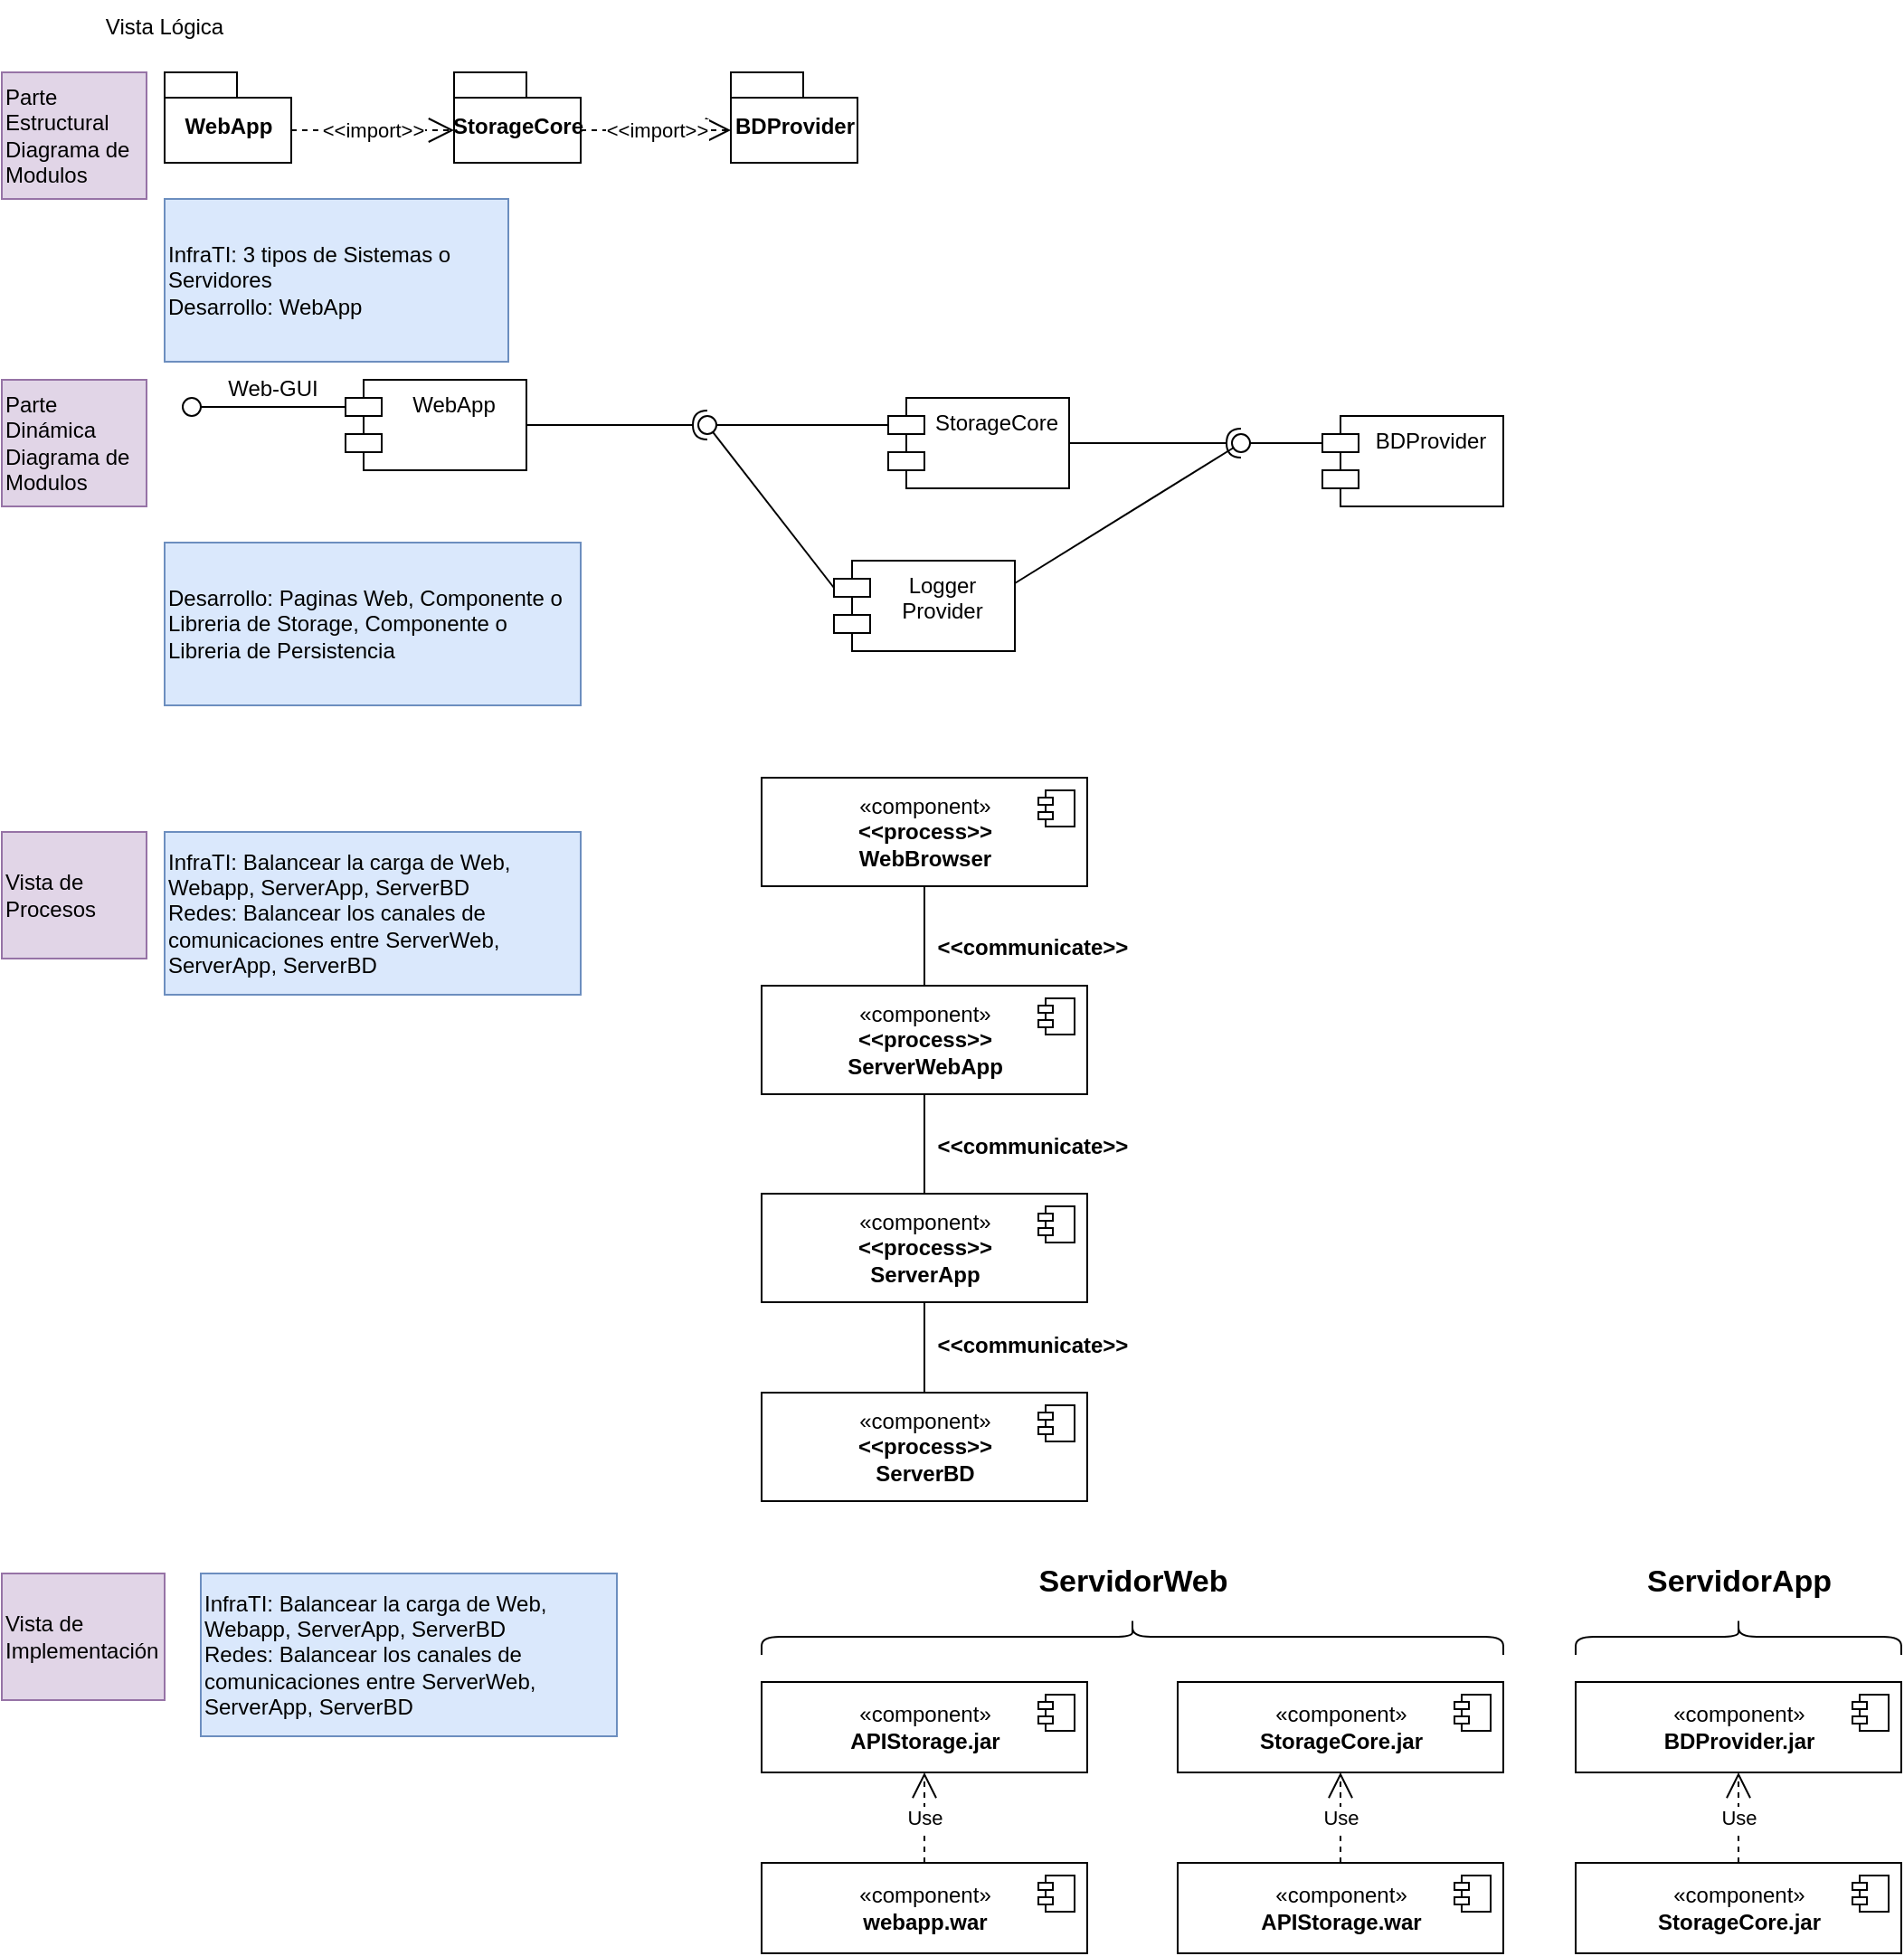 <mxfile version="20.3.7" type="device"><diagram id="VrS3AXrRgCxmbk2wjC0r" name="Página-1"><mxGraphModel dx="924" dy="393" grid="1" gridSize="10" guides="1" tooltips="1" connect="1" arrows="1" fold="1" page="1" pageScale="1" pageWidth="827" pageHeight="1169" math="0" shadow="0"><root><mxCell id="0"/><mxCell id="1" parent="0"/><mxCell id="zn4TOYktsXlcLtezzBeB-1" value="Parte Estructural&lt;br&gt;Diagrama de Modulos" style="text;html=1;strokeColor=#9673a6;fillColor=#e1d5e7;align=left;verticalAlign=middle;whiteSpace=wrap;rounded=0;" vertex="1" parent="1"><mxGeometry x="10" y="50" width="80" height="70" as="geometry"/></mxCell><mxCell id="zn4TOYktsXlcLtezzBeB-4" value="Vista Lógica" style="text;html=1;strokeColor=none;fillColor=none;align=center;verticalAlign=middle;whiteSpace=wrap;rounded=0;" vertex="1" parent="1"><mxGeometry x="10" y="10" width="180" height="30" as="geometry"/></mxCell><mxCell id="zn4TOYktsXlcLtezzBeB-5" value="WebApp" style="shape=folder;fontStyle=1;spacingTop=10;tabWidth=40;tabHeight=14;tabPosition=left;html=1;" vertex="1" parent="1"><mxGeometry x="100" y="50" width="70" height="50" as="geometry"/></mxCell><mxCell id="zn4TOYktsXlcLtezzBeB-6" value="StorageCore" style="shape=folder;fontStyle=1;spacingTop=10;tabWidth=40;tabHeight=14;tabPosition=left;html=1;" vertex="1" parent="1"><mxGeometry x="260" y="50" width="70" height="50" as="geometry"/></mxCell><mxCell id="zn4TOYktsXlcLtezzBeB-7" value="BDProvider" style="shape=folder;fontStyle=1;spacingTop=10;tabWidth=40;tabHeight=14;tabPosition=left;html=1;" vertex="1" parent="1"><mxGeometry x="413" y="50" width="70" height="50" as="geometry"/></mxCell><mxCell id="zn4TOYktsXlcLtezzBeB-8" value="&amp;lt;&amp;lt;import&amp;gt;&amp;gt;" style="endArrow=open;endSize=12;dashed=1;html=1;rounded=0;exitX=0;exitY=0;exitDx=70;exitDy=32;exitPerimeter=0;entryX=0;entryY=0;entryDx=0;entryDy=32;entryPerimeter=0;" edge="1" parent="1" source="zn4TOYktsXlcLtezzBeB-5" target="zn4TOYktsXlcLtezzBeB-6"><mxGeometry width="160" relative="1" as="geometry"><mxPoint x="160" y="100" as="sourcePoint"/><mxPoint x="320" y="100" as="targetPoint"/></mxGeometry></mxCell><mxCell id="zn4TOYktsXlcLtezzBeB-9" value="&amp;lt;&amp;lt;import&amp;gt;&amp;gt;" style="endArrow=open;endSize=12;dashed=1;html=1;rounded=0;exitX=0;exitY=0;exitDx=70;exitDy=32;exitPerimeter=0;entryX=0;entryY=0;entryDx=0;entryDy=32;entryPerimeter=0;" edge="1" parent="1" source="zn4TOYktsXlcLtezzBeB-6" target="zn4TOYktsXlcLtezzBeB-7"><mxGeometry width="160" relative="1" as="geometry"><mxPoint x="160" y="100" as="sourcePoint"/><mxPoint x="320" y="100" as="targetPoint"/></mxGeometry></mxCell><mxCell id="zn4TOYktsXlcLtezzBeB-10" value="InfraTI: 3 tipos de Sistemas o Servidores&lt;br&gt;Desarrollo: WebApp" style="text;html=1;strokeColor=#6c8ebf;fillColor=#dae8fc;align=left;verticalAlign=middle;whiteSpace=wrap;rounded=0;" vertex="1" parent="1"><mxGeometry x="100" y="120" width="190" height="90" as="geometry"/></mxCell><mxCell id="zn4TOYktsXlcLtezzBeB-12" value="Parte Dinámica&lt;br&gt;Diagrama de Modulos" style="text;html=1;strokeColor=#9673a6;fillColor=#e1d5e7;align=left;verticalAlign=middle;whiteSpace=wrap;rounded=0;" vertex="1" parent="1"><mxGeometry x="10" y="220" width="80" height="70" as="geometry"/></mxCell><mxCell id="zn4TOYktsXlcLtezzBeB-13" value="" style="rounded=0;orthogonalLoop=1;jettySize=auto;html=1;endArrow=none;endFill=0;sketch=0;sourcePerimeterSpacing=0;targetPerimeterSpacing=0;exitX=0;exitY=0;exitDx=0;exitDy=15;exitPerimeter=0;" edge="1" target="zn4TOYktsXlcLtezzBeB-15" parent="1" source="zn4TOYktsXlcLtezzBeB-16"><mxGeometry relative="1" as="geometry"><mxPoint x="190" y="235" as="sourcePoint"/></mxGeometry></mxCell><mxCell id="zn4TOYktsXlcLtezzBeB-15" value="" style="ellipse;whiteSpace=wrap;html=1;align=center;aspect=fixed;resizable=0;points=[];outlineConnect=0;sketch=0;" vertex="1" parent="1"><mxGeometry x="110" y="230" width="10" height="10" as="geometry"/></mxCell><mxCell id="zn4TOYktsXlcLtezzBeB-16" value="WebApp" style="shape=module;align=left;spacingLeft=20;align=center;verticalAlign=top;" vertex="1" parent="1"><mxGeometry x="200" y="220" width="100" height="50" as="geometry"/></mxCell><mxCell id="zn4TOYktsXlcLtezzBeB-17" value="Web-GUI" style="text;html=1;strokeColor=none;fillColor=none;align=center;verticalAlign=middle;whiteSpace=wrap;rounded=0;" vertex="1" parent="1"><mxGeometry x="130" y="210" width="60" height="30" as="geometry"/></mxCell><mxCell id="zn4TOYktsXlcLtezzBeB-18" value="" style="rounded=0;orthogonalLoop=1;jettySize=auto;html=1;endArrow=none;endFill=0;sketch=0;sourcePerimeterSpacing=0;targetPerimeterSpacing=0;exitX=0;exitY=0;exitDx=0;exitDy=15;exitPerimeter=0;" edge="1" target="zn4TOYktsXlcLtezzBeB-20" parent="1" source="zn4TOYktsXlcLtezzBeB-21"><mxGeometry relative="1" as="geometry"><mxPoint x="400" y="300" as="sourcePoint"/></mxGeometry></mxCell><mxCell id="zn4TOYktsXlcLtezzBeB-19" value="" style="rounded=0;orthogonalLoop=1;jettySize=auto;html=1;endArrow=halfCircle;endFill=0;entryX=0.5;entryY=0.5;endSize=6;strokeWidth=1;sketch=0;exitX=1;exitY=0.5;exitDx=0;exitDy=0;" edge="1" target="zn4TOYktsXlcLtezzBeB-20" parent="1" source="zn4TOYktsXlcLtezzBeB-16"><mxGeometry relative="1" as="geometry"><mxPoint x="420" y="245" as="sourcePoint"/></mxGeometry></mxCell><mxCell id="zn4TOYktsXlcLtezzBeB-20" value="" style="ellipse;whiteSpace=wrap;html=1;align=center;aspect=fixed;resizable=0;points=[];outlineConnect=0;sketch=0;" vertex="1" parent="1"><mxGeometry x="395" y="240" width="10" height="10" as="geometry"/></mxCell><mxCell id="zn4TOYktsXlcLtezzBeB-21" value="StorageCore" style="shape=module;align=left;spacingLeft=20;align=center;verticalAlign=top;" vertex="1" parent="1"><mxGeometry x="500" y="230" width="100" height="50" as="geometry"/></mxCell><mxCell id="zn4TOYktsXlcLtezzBeB-22" value="" style="rounded=0;orthogonalLoop=1;jettySize=auto;html=1;endArrow=none;endFill=0;sketch=0;sourcePerimeterSpacing=0;targetPerimeterSpacing=0;exitX=0;exitY=0;exitDx=0;exitDy=15;exitPerimeter=0;" edge="1" target="zn4TOYktsXlcLtezzBeB-20" parent="1" source="zn4TOYktsXlcLtezzBeB-25"><mxGeometry relative="1" as="geometry"><mxPoint x="400" y="310" as="sourcePoint"/></mxGeometry></mxCell><mxCell id="zn4TOYktsXlcLtezzBeB-25" value="Logger&#10;Provider" style="shape=module;align=left;spacingLeft=20;align=center;verticalAlign=top;" vertex="1" parent="1"><mxGeometry x="470" y="320" width="100" height="50" as="geometry"/></mxCell><mxCell id="zn4TOYktsXlcLtezzBeB-26" value="" style="rounded=0;orthogonalLoop=1;jettySize=auto;html=1;endArrow=none;endFill=0;sketch=0;sourcePerimeterSpacing=0;targetPerimeterSpacing=0;exitX=0;exitY=0;exitDx=0;exitDy=15;exitPerimeter=0;" edge="1" target="zn4TOYktsXlcLtezzBeB-28" parent="1" source="zn4TOYktsXlcLtezzBeB-29"><mxGeometry relative="1" as="geometry"><mxPoint x="690" y="295" as="sourcePoint"/></mxGeometry></mxCell><mxCell id="zn4TOYktsXlcLtezzBeB-27" value="" style="rounded=0;orthogonalLoop=1;jettySize=auto;html=1;endArrow=halfCircle;endFill=0;entryX=0.5;entryY=0.5;endSize=6;strokeWidth=1;sketch=0;exitX=1;exitY=0.5;exitDx=0;exitDy=0;" edge="1" target="zn4TOYktsXlcLtezzBeB-28" parent="1" source="zn4TOYktsXlcLtezzBeB-21"><mxGeometry relative="1" as="geometry"><mxPoint x="730" y="295" as="sourcePoint"/></mxGeometry></mxCell><mxCell id="zn4TOYktsXlcLtezzBeB-28" value="" style="ellipse;whiteSpace=wrap;html=1;align=center;aspect=fixed;resizable=0;points=[];outlineConnect=0;sketch=0;" vertex="1" parent="1"><mxGeometry x="690" y="250" width="10" height="10" as="geometry"/></mxCell><mxCell id="zn4TOYktsXlcLtezzBeB-29" value="BDProvider" style="shape=module;align=left;spacingLeft=20;align=center;verticalAlign=top;" vertex="1" parent="1"><mxGeometry x="740" y="240" width="100" height="50" as="geometry"/></mxCell><mxCell id="zn4TOYktsXlcLtezzBeB-33" value="" style="rounded=0;orthogonalLoop=1;jettySize=auto;html=1;endArrow=none;endFill=0;sketch=0;sourcePerimeterSpacing=0;targetPerimeterSpacing=0;exitX=1;exitY=0.25;exitDx=0;exitDy=0;" edge="1" target="zn4TOYktsXlcLtezzBeB-28" parent="1" source="zn4TOYktsXlcLtezzBeB-25"><mxGeometry relative="1" as="geometry"><mxPoint x="675" y="175" as="sourcePoint"/></mxGeometry></mxCell><mxCell id="zn4TOYktsXlcLtezzBeB-36" value="Desarrollo: Paginas Web, Componente o Libreria de Storage, Componente o Libreria de Persistencia" style="text;html=1;strokeColor=#6c8ebf;fillColor=#dae8fc;align=left;verticalAlign=middle;whiteSpace=wrap;rounded=0;" vertex="1" parent="1"><mxGeometry x="100" y="310" width="230" height="90" as="geometry"/></mxCell><mxCell id="zn4TOYktsXlcLtezzBeB-37" value="Vista de Procesos" style="text;html=1;strokeColor=#9673a6;fillColor=#e1d5e7;align=left;verticalAlign=middle;whiteSpace=wrap;rounded=0;" vertex="1" parent="1"><mxGeometry x="10" y="470" width="80" height="70" as="geometry"/></mxCell><mxCell id="zn4TOYktsXlcLtezzBeB-44" value="" style="edgeStyle=orthogonalEdgeStyle;rounded=0;orthogonalLoop=1;jettySize=auto;html=1;endArrow=none;endFill=0;" edge="1" parent="1" source="zn4TOYktsXlcLtezzBeB-40" target="zn4TOYktsXlcLtezzBeB-42"><mxGeometry relative="1" as="geometry"/></mxCell><mxCell id="zn4TOYktsXlcLtezzBeB-40" value="«component»&lt;br&gt;&lt;b&gt;&amp;lt;&amp;lt;process&amp;gt;&amp;gt;&lt;br&gt;WebBrowser&lt;br&gt;&lt;/b&gt;" style="html=1;dropTarget=0;" vertex="1" parent="1"><mxGeometry x="430" y="440" width="180" height="60" as="geometry"/></mxCell><mxCell id="zn4TOYktsXlcLtezzBeB-41" value="" style="shape=module;jettyWidth=8;jettyHeight=4;" vertex="1" parent="zn4TOYktsXlcLtezzBeB-40"><mxGeometry x="1" width="20" height="20" relative="1" as="geometry"><mxPoint x="-27" y="7" as="offset"/></mxGeometry></mxCell><mxCell id="zn4TOYktsXlcLtezzBeB-48" style="edgeStyle=orthogonalEdgeStyle;rounded=0;orthogonalLoop=1;jettySize=auto;html=1;entryX=0.5;entryY=0;entryDx=0;entryDy=0;endArrow=none;endFill=0;" edge="1" parent="1" source="zn4TOYktsXlcLtezzBeB-42" target="zn4TOYktsXlcLtezzBeB-46"><mxGeometry relative="1" as="geometry"/></mxCell><mxCell id="zn4TOYktsXlcLtezzBeB-42" value="«component»&lt;br&gt;&lt;b&gt;&amp;lt;&amp;lt;process&amp;gt;&amp;gt;&lt;br&gt;ServerWebApp&lt;br&gt;&lt;/b&gt;" style="html=1;dropTarget=0;" vertex="1" parent="1"><mxGeometry x="430" y="555" width="180" height="60" as="geometry"/></mxCell><mxCell id="zn4TOYktsXlcLtezzBeB-43" value="" style="shape=module;jettyWidth=8;jettyHeight=4;" vertex="1" parent="zn4TOYktsXlcLtezzBeB-42"><mxGeometry x="1" width="20" height="20" relative="1" as="geometry"><mxPoint x="-27" y="7" as="offset"/></mxGeometry></mxCell><mxCell id="zn4TOYktsXlcLtezzBeB-45" value="&lt;&lt;communicate&gt;&gt;" style="text;align=center;fontStyle=1;verticalAlign=middle;spacingLeft=3;spacingRight=3;strokeColor=none;rotatable=0;points=[[0,0.5],[1,0.5]];portConstraint=eastwest;" vertex="1" parent="1"><mxGeometry x="540" y="520" width="80" height="26" as="geometry"/></mxCell><mxCell id="zn4TOYktsXlcLtezzBeB-52" style="edgeStyle=orthogonalEdgeStyle;rounded=0;orthogonalLoop=1;jettySize=auto;html=1;entryX=0.5;entryY=0;entryDx=0;entryDy=0;endArrow=none;endFill=0;" edge="1" parent="1" source="zn4TOYktsXlcLtezzBeB-46" target="zn4TOYktsXlcLtezzBeB-50"><mxGeometry relative="1" as="geometry"/></mxCell><mxCell id="zn4TOYktsXlcLtezzBeB-46" value="«component»&lt;br&gt;&lt;b&gt;&amp;lt;&amp;lt;process&amp;gt;&amp;gt;&lt;br&gt;ServerApp&lt;br&gt;&lt;/b&gt;" style="html=1;dropTarget=0;" vertex="1" parent="1"><mxGeometry x="430" y="670" width="180" height="60" as="geometry"/></mxCell><mxCell id="zn4TOYktsXlcLtezzBeB-47" value="" style="shape=module;jettyWidth=8;jettyHeight=4;" vertex="1" parent="zn4TOYktsXlcLtezzBeB-46"><mxGeometry x="1" width="20" height="20" relative="1" as="geometry"><mxPoint x="-27" y="7" as="offset"/></mxGeometry></mxCell><mxCell id="zn4TOYktsXlcLtezzBeB-49" value="&lt;&lt;communicate&gt;&gt;" style="text;align=center;fontStyle=1;verticalAlign=middle;spacingLeft=3;spacingRight=3;strokeColor=none;rotatable=0;points=[[0,0.5],[1,0.5]];portConstraint=eastwest;" vertex="1" parent="1"><mxGeometry x="540" y="630" width="80" height="26" as="geometry"/></mxCell><mxCell id="zn4TOYktsXlcLtezzBeB-50" value="«component»&lt;br&gt;&lt;b&gt;&amp;lt;&amp;lt;process&amp;gt;&amp;gt;&lt;br&gt;ServerBD&lt;br&gt;&lt;/b&gt;" style="html=1;dropTarget=0;" vertex="1" parent="1"><mxGeometry x="430" y="780" width="180" height="60" as="geometry"/></mxCell><mxCell id="zn4TOYktsXlcLtezzBeB-51" value="" style="shape=module;jettyWidth=8;jettyHeight=4;" vertex="1" parent="zn4TOYktsXlcLtezzBeB-50"><mxGeometry x="1" width="20" height="20" relative="1" as="geometry"><mxPoint x="-27" y="7" as="offset"/></mxGeometry></mxCell><mxCell id="zn4TOYktsXlcLtezzBeB-53" value="&lt;&lt;communicate&gt;&gt;" style="text;align=center;fontStyle=1;verticalAlign=middle;spacingLeft=3;spacingRight=3;strokeColor=none;rotatable=0;points=[[0,0.5],[1,0.5]];portConstraint=eastwest;" vertex="1" parent="1"><mxGeometry x="540" y="740" width="80" height="26" as="geometry"/></mxCell><mxCell id="zn4TOYktsXlcLtezzBeB-54" value="InfraTI: Balancear la carga de Web, Webapp, ServerApp, ServerBD&lt;br&gt;Redes: Balancear los canales de comunicaciones entre ServerWeb, ServerApp, ServerBD" style="text;html=1;strokeColor=#6c8ebf;fillColor=#dae8fc;align=left;verticalAlign=middle;whiteSpace=wrap;rounded=0;" vertex="1" parent="1"><mxGeometry x="100" y="470" width="230" height="90" as="geometry"/></mxCell><mxCell id="zn4TOYktsXlcLtezzBeB-55" value="Vista de Implementación" style="text;html=1;strokeColor=#9673a6;fillColor=#e1d5e7;align=left;verticalAlign=middle;whiteSpace=wrap;rounded=0;" vertex="1" parent="1"><mxGeometry x="10" y="880" width="90" height="70" as="geometry"/></mxCell><mxCell id="zn4TOYktsXlcLtezzBeB-56" value="«component»&lt;br&gt;&lt;b&gt;webapp.war&lt;/b&gt;" style="html=1;dropTarget=0;" vertex="1" parent="1"><mxGeometry x="430" y="1040" width="180" height="50" as="geometry"/></mxCell><mxCell id="zn4TOYktsXlcLtezzBeB-57" value="" style="shape=module;jettyWidth=8;jettyHeight=4;" vertex="1" parent="zn4TOYktsXlcLtezzBeB-56"><mxGeometry x="1" width="20" height="20" relative="1" as="geometry"><mxPoint x="-27" y="7" as="offset"/></mxGeometry></mxCell><mxCell id="zn4TOYktsXlcLtezzBeB-58" value="«component»&lt;br&gt;&lt;b&gt;APIStorage.jar&lt;/b&gt;" style="html=1;dropTarget=0;" vertex="1" parent="1"><mxGeometry x="430" y="940" width="180" height="50" as="geometry"/></mxCell><mxCell id="zn4TOYktsXlcLtezzBeB-59" value="" style="shape=module;jettyWidth=8;jettyHeight=4;" vertex="1" parent="zn4TOYktsXlcLtezzBeB-58"><mxGeometry x="1" width="20" height="20" relative="1" as="geometry"><mxPoint x="-27" y="7" as="offset"/></mxGeometry></mxCell><mxCell id="zn4TOYktsXlcLtezzBeB-60" value="Use" style="endArrow=open;endSize=12;dashed=1;html=1;rounded=0;exitX=0.5;exitY=0;exitDx=0;exitDy=0;entryX=0.5;entryY=1;entryDx=0;entryDy=0;" edge="1" parent="1" source="zn4TOYktsXlcLtezzBeB-56" target="zn4TOYktsXlcLtezzBeB-58"><mxGeometry width="160" relative="1" as="geometry"><mxPoint x="450" y="940" as="sourcePoint"/><mxPoint x="610" y="940" as="targetPoint"/></mxGeometry></mxCell><mxCell id="zn4TOYktsXlcLtezzBeB-61" value="«component»&lt;br&gt;&lt;b&gt;APIStorage.war&lt;/b&gt;" style="html=1;dropTarget=0;" vertex="1" parent="1"><mxGeometry x="660" y="1040" width="180" height="50" as="geometry"/></mxCell><mxCell id="zn4TOYktsXlcLtezzBeB-62" value="" style="shape=module;jettyWidth=8;jettyHeight=4;" vertex="1" parent="zn4TOYktsXlcLtezzBeB-61"><mxGeometry x="1" width="20" height="20" relative="1" as="geometry"><mxPoint x="-27" y="7" as="offset"/></mxGeometry></mxCell><mxCell id="zn4TOYktsXlcLtezzBeB-63" value="«component»&lt;br&gt;&lt;b&gt;StorageCore.jar&lt;/b&gt;" style="html=1;dropTarget=0;" vertex="1" parent="1"><mxGeometry x="660" y="940" width="180" height="50" as="geometry"/></mxCell><mxCell id="zn4TOYktsXlcLtezzBeB-64" value="" style="shape=module;jettyWidth=8;jettyHeight=4;" vertex="1" parent="zn4TOYktsXlcLtezzBeB-63"><mxGeometry x="1" width="20" height="20" relative="1" as="geometry"><mxPoint x="-27" y="7" as="offset"/></mxGeometry></mxCell><mxCell id="zn4TOYktsXlcLtezzBeB-65" value="Use" style="endArrow=open;endSize=12;dashed=1;html=1;rounded=0;exitX=0.5;exitY=0;exitDx=0;exitDy=0;entryX=0.5;entryY=1;entryDx=0;entryDy=0;" edge="1" parent="1" source="zn4TOYktsXlcLtezzBeB-61" target="zn4TOYktsXlcLtezzBeB-63"><mxGeometry width="160" relative="1" as="geometry"><mxPoint x="570" y="940" as="sourcePoint"/><mxPoint x="730" y="940" as="targetPoint"/></mxGeometry></mxCell><mxCell id="zn4TOYktsXlcLtezzBeB-66" value="«component»&lt;br&gt;&lt;b&gt;StorageCore.jar&lt;/b&gt;" style="html=1;dropTarget=0;" vertex="1" parent="1"><mxGeometry x="880" y="1040" width="180" height="50" as="geometry"/></mxCell><mxCell id="zn4TOYktsXlcLtezzBeB-67" value="" style="shape=module;jettyWidth=8;jettyHeight=4;" vertex="1" parent="zn4TOYktsXlcLtezzBeB-66"><mxGeometry x="1" width="20" height="20" relative="1" as="geometry"><mxPoint x="-27" y="7" as="offset"/></mxGeometry></mxCell><mxCell id="zn4TOYktsXlcLtezzBeB-68" value="«component»&lt;br&gt;&lt;b&gt;BDProvider.jar&lt;/b&gt;" style="html=1;dropTarget=0;" vertex="1" parent="1"><mxGeometry x="880" y="940" width="180" height="50" as="geometry"/></mxCell><mxCell id="zn4TOYktsXlcLtezzBeB-69" value="" style="shape=module;jettyWidth=8;jettyHeight=4;" vertex="1" parent="zn4TOYktsXlcLtezzBeB-68"><mxGeometry x="1" width="20" height="20" relative="1" as="geometry"><mxPoint x="-27" y="7" as="offset"/></mxGeometry></mxCell><mxCell id="zn4TOYktsXlcLtezzBeB-70" value="Use" style="endArrow=open;endSize=12;dashed=1;html=1;rounded=0;exitX=0.5;exitY=0;exitDx=0;exitDy=0;entryX=0.5;entryY=1;entryDx=0;entryDy=0;" edge="1" parent="1" source="zn4TOYktsXlcLtezzBeB-66" target="zn4TOYktsXlcLtezzBeB-68"><mxGeometry width="160" relative="1" as="geometry"><mxPoint x="820" y="940" as="sourcePoint"/><mxPoint x="980" y="940" as="targetPoint"/></mxGeometry></mxCell><mxCell id="zn4TOYktsXlcLtezzBeB-71" value="" style="shape=curlyBracket;whiteSpace=wrap;html=1;rounded=1;direction=south;" vertex="1" parent="1"><mxGeometry x="430" y="905" width="410" height="20" as="geometry"/></mxCell><mxCell id="zn4TOYktsXlcLtezzBeB-72" value="ServidorWeb" style="text;html=1;strokeColor=none;fillColor=none;align=center;verticalAlign=middle;whiteSpace=wrap;rounded=0;fontSize=17;fontStyle=1" vertex="1" parent="1"><mxGeometry x="572.5" y="870" width="125" height="30" as="geometry"/></mxCell><mxCell id="zn4TOYktsXlcLtezzBeB-73" value="" style="shape=curlyBracket;whiteSpace=wrap;html=1;rounded=1;direction=south;" vertex="1" parent="1"><mxGeometry x="880" y="905" width="180" height="20" as="geometry"/></mxCell><mxCell id="zn4TOYktsXlcLtezzBeB-74" value="ServidorApp" style="text;html=1;strokeColor=none;fillColor=none;align=center;verticalAlign=middle;whiteSpace=wrap;rounded=0;fontSize=17;fontStyle=1" vertex="1" parent="1"><mxGeometry x="907.5" y="870" width="125" height="30" as="geometry"/></mxCell><mxCell id="zn4TOYktsXlcLtezzBeB-75" value="InfraTI: Balancear la carga de Web, Webapp, ServerApp, ServerBD&lt;br&gt;Redes: Balancear los canales de comunicaciones entre ServerWeb, ServerApp, ServerBD" style="text;html=1;strokeColor=#6c8ebf;fillColor=#dae8fc;align=left;verticalAlign=middle;whiteSpace=wrap;rounded=0;" vertex="1" parent="1"><mxGeometry x="120" y="880" width="230" height="90" as="geometry"/></mxCell></root></mxGraphModel></diagram></mxfile>